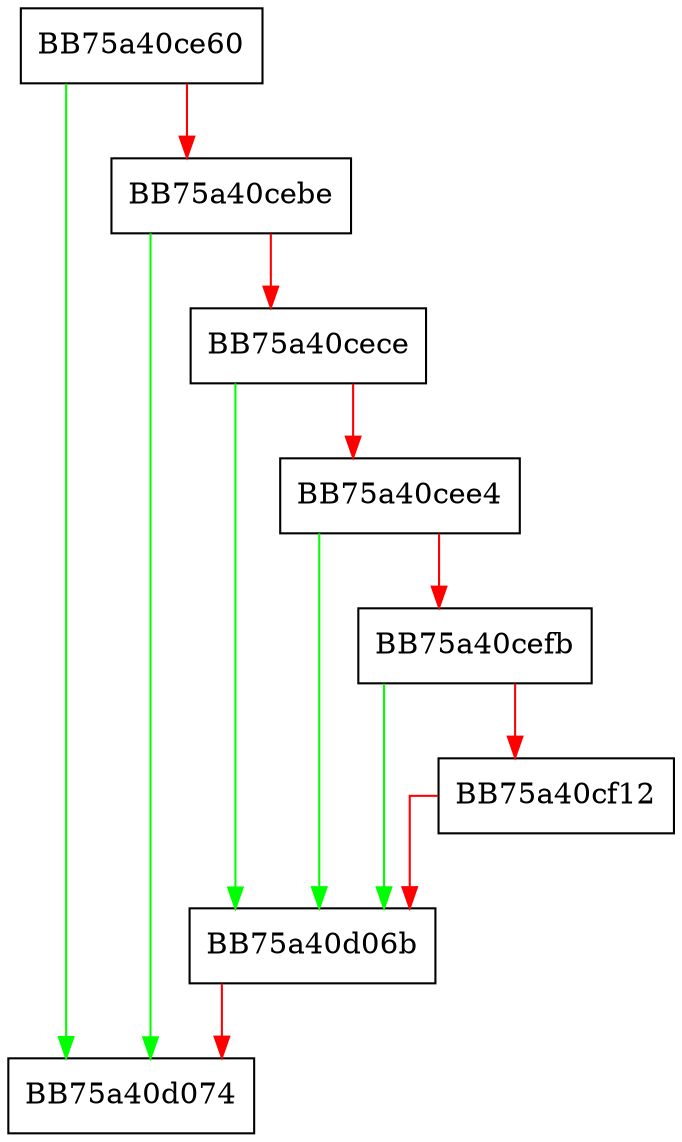 digraph FinalizeInitialize {
  node [shape="box"];
  graph [splines=ortho];
  BB75a40ce60 -> BB75a40d074 [color="green"];
  BB75a40ce60 -> BB75a40cebe [color="red"];
  BB75a40cebe -> BB75a40d074 [color="green"];
  BB75a40cebe -> BB75a40cece [color="red"];
  BB75a40cece -> BB75a40d06b [color="green"];
  BB75a40cece -> BB75a40cee4 [color="red"];
  BB75a40cee4 -> BB75a40d06b [color="green"];
  BB75a40cee4 -> BB75a40cefb [color="red"];
  BB75a40cefb -> BB75a40d06b [color="green"];
  BB75a40cefb -> BB75a40cf12 [color="red"];
  BB75a40cf12 -> BB75a40d06b [color="red"];
  BB75a40d06b -> BB75a40d074 [color="red"];
}